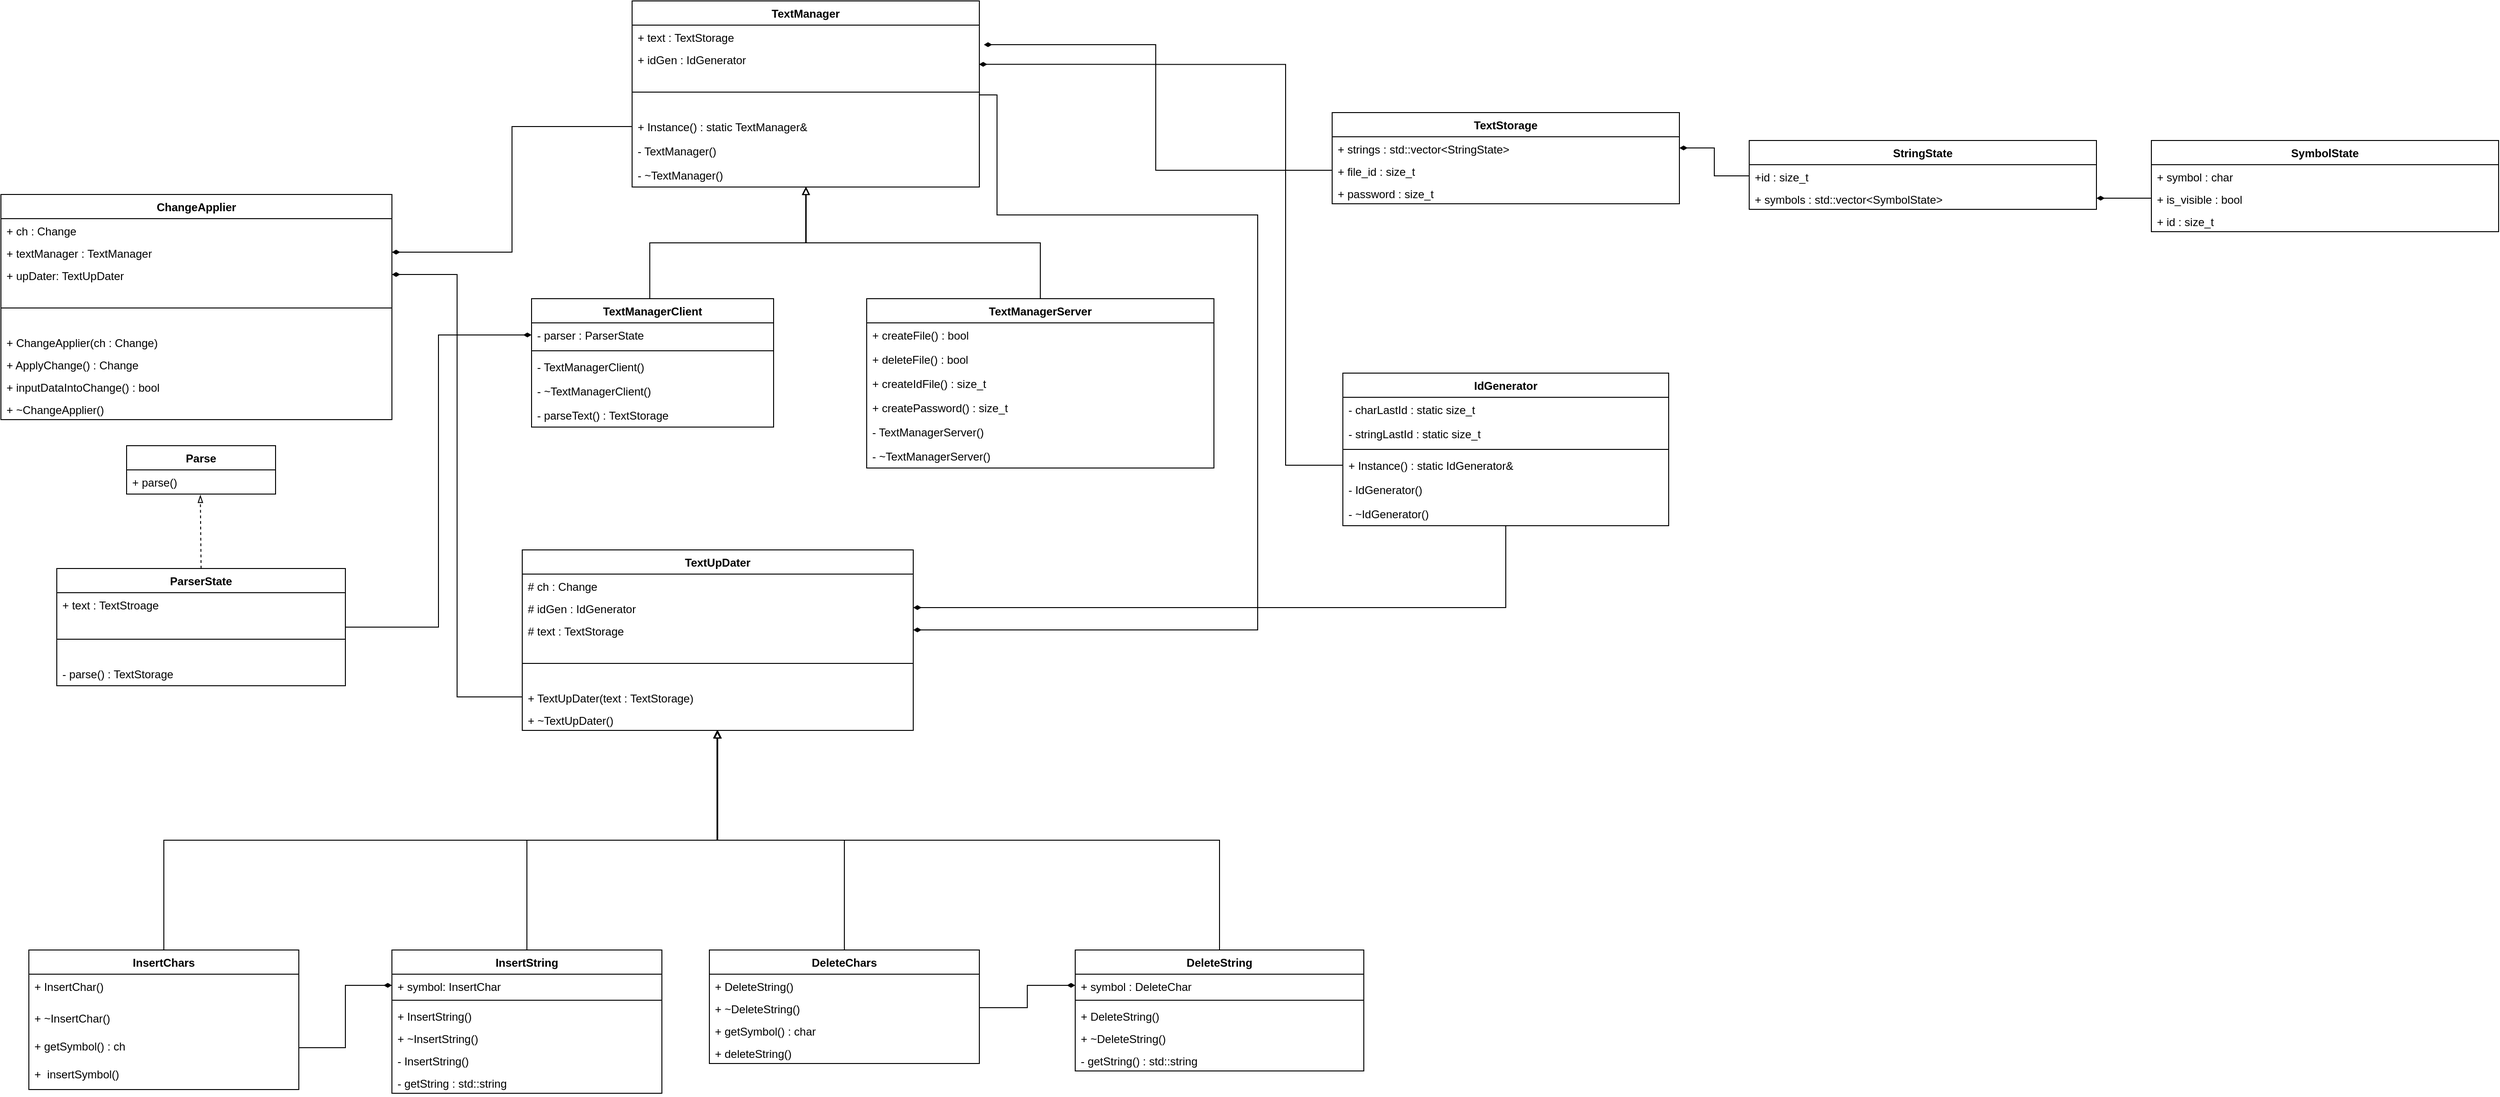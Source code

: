 <mxfile version="13.9.6" type="device"><diagram id="vmCEHerg2OdiCBsJZnKK" name="Page-1"><mxGraphModel dx="1673" dy="2061" grid="1" gridSize="10" guides="1" tooltips="1" connect="1" arrows="1" fold="1" page="1" pageScale="1" pageWidth="827" pageHeight="1169" math="0" shadow="0"><root><mxCell id="0"/><mxCell id="1" parent="0"/><mxCell id="Ll9zy0APedjJniKJPHKK-1" style="edgeStyle=orthogonalEdgeStyle;rounded=0;orthogonalLoop=1;jettySize=auto;html=1;exitX=0.5;exitY=0;exitDx=0;exitDy=0;endArrow=block;endFill=0;" edge="1" parent="1" source="Ll9zy0APedjJniKJPHKK-2" target="Ll9zy0APedjJniKJPHKK-30"><mxGeometry relative="1" as="geometry"/></mxCell><mxCell id="Ll9zy0APedjJniKJPHKK-2" value="InsertChars" style="swimlane;fontStyle=1;align=center;verticalAlign=top;childLayout=stackLayout;horizontal=1;startSize=26;horizontalStack=0;resizeParent=1;resizeParentMax=0;resizeLast=0;collapsible=1;marginBottom=0;" vertex="1" parent="1"><mxGeometry x="220" y="680" width="290" height="150" as="geometry"/></mxCell><mxCell id="Ll9zy0APedjJniKJPHKK-5" value="+ InsertChar()" style="text;strokeColor=none;fillColor=none;align=left;verticalAlign=top;spacingLeft=4;spacingRight=4;overflow=hidden;rotatable=0;points=[[0,0.5],[1,0.5]];portConstraint=eastwest;" vertex="1" parent="Ll9zy0APedjJniKJPHKK-2"><mxGeometry y="26" width="290" height="34" as="geometry"/></mxCell><mxCell id="Ll9zy0APedjJniKJPHKK-136" value="+ ~InsertChar()" style="text;strokeColor=none;fillColor=none;align=left;verticalAlign=top;spacingLeft=4;spacingRight=4;overflow=hidden;rotatable=0;points=[[0,0.5],[1,0.5]];portConstraint=eastwest;" vertex="1" parent="Ll9zy0APedjJniKJPHKK-2"><mxGeometry y="60" width="290" height="30" as="geometry"/></mxCell><mxCell id="Ll9zy0APedjJniKJPHKK-137" value="+ getSymbol() : ch" style="text;strokeColor=none;fillColor=none;align=left;verticalAlign=top;spacingLeft=4;spacingRight=4;overflow=hidden;rotatable=0;points=[[0,0.5],[1,0.5]];portConstraint=eastwest;" vertex="1" parent="Ll9zy0APedjJniKJPHKK-2"><mxGeometry y="90" width="290" height="30" as="geometry"/></mxCell><mxCell id="Ll9zy0APedjJniKJPHKK-138" value="+  insertSymbol()" style="text;strokeColor=none;fillColor=none;align=left;verticalAlign=top;spacingLeft=4;spacingRight=4;overflow=hidden;rotatable=0;points=[[0,0.5],[1,0.5]];portConstraint=eastwest;" vertex="1" parent="Ll9zy0APedjJniKJPHKK-2"><mxGeometry y="120" width="290" height="30" as="geometry"/></mxCell><mxCell id="Ll9zy0APedjJniKJPHKK-6" style="edgeStyle=orthogonalEdgeStyle;rounded=0;orthogonalLoop=1;jettySize=auto;html=1;exitX=0.5;exitY=0;exitDx=0;exitDy=0;endArrow=block;endFill=0;" edge="1" parent="1" source="Ll9zy0APedjJniKJPHKK-7" target="Ll9zy0APedjJniKJPHKK-30"><mxGeometry relative="1" as="geometry"><mxPoint x="940" y="490" as="targetPoint"/></mxGeometry></mxCell><mxCell id="Ll9zy0APedjJniKJPHKK-7" value="InsertString" style="swimlane;fontStyle=1;align=center;verticalAlign=top;childLayout=stackLayout;horizontal=1;startSize=26;horizontalStack=0;resizeParent=1;resizeParentMax=0;resizeLast=0;collapsible=1;marginBottom=0;" vertex="1" parent="1"><mxGeometry x="610" y="680" width="290" height="154" as="geometry"/></mxCell><mxCell id="Ll9zy0APedjJniKJPHKK-8" value="+ symbol: InsertChar" style="text;strokeColor=none;fillColor=none;align=left;verticalAlign=top;spacingLeft=4;spacingRight=4;overflow=hidden;rotatable=0;points=[[0,0.5],[1,0.5]];portConstraint=eastwest;" vertex="1" parent="Ll9zy0APedjJniKJPHKK-7"><mxGeometry y="26" width="290" height="24" as="geometry"/></mxCell><mxCell id="Ll9zy0APedjJniKJPHKK-9" value="" style="line;strokeWidth=1;fillColor=none;align=left;verticalAlign=middle;spacingTop=-1;spacingLeft=3;spacingRight=3;rotatable=0;labelPosition=right;points=[];portConstraint=eastwest;" vertex="1" parent="Ll9zy0APedjJniKJPHKK-7"><mxGeometry y="50" width="290" height="8" as="geometry"/></mxCell><mxCell id="Ll9zy0APedjJniKJPHKK-139" value="+ InsertString()" style="text;strokeColor=none;fillColor=none;align=left;verticalAlign=top;spacingLeft=4;spacingRight=4;overflow=hidden;rotatable=0;points=[[0,0.5],[1,0.5]];portConstraint=eastwest;" vertex="1" parent="Ll9zy0APedjJniKJPHKK-7"><mxGeometry y="58" width="290" height="24" as="geometry"/></mxCell><mxCell id="Ll9zy0APedjJniKJPHKK-140" value="+ ~InsertString()" style="text;strokeColor=none;fillColor=none;align=left;verticalAlign=top;spacingLeft=4;spacingRight=4;overflow=hidden;rotatable=0;points=[[0,0.5],[1,0.5]];portConstraint=eastwest;" vertex="1" parent="Ll9zy0APedjJniKJPHKK-7"><mxGeometry y="82" width="290" height="24" as="geometry"/></mxCell><mxCell id="Ll9zy0APedjJniKJPHKK-141" value="- InsertString()" style="text;strokeColor=none;fillColor=none;align=left;verticalAlign=top;spacingLeft=4;spacingRight=4;overflow=hidden;rotatable=0;points=[[0,0.5],[1,0.5]];portConstraint=eastwest;" vertex="1" parent="Ll9zy0APedjJniKJPHKK-7"><mxGeometry y="106" width="290" height="24" as="geometry"/></mxCell><mxCell id="Ll9zy0APedjJniKJPHKK-142" value="- getString : std::string" style="text;strokeColor=none;fillColor=none;align=left;verticalAlign=top;spacingLeft=4;spacingRight=4;overflow=hidden;rotatable=0;points=[[0,0.5],[1,0.5]];portConstraint=eastwest;" vertex="1" parent="Ll9zy0APedjJniKJPHKK-7"><mxGeometry y="130" width="290" height="24" as="geometry"/></mxCell><mxCell id="Ll9zy0APedjJniKJPHKK-120" style="edgeStyle=orthogonalEdgeStyle;rounded=0;orthogonalLoop=1;jettySize=auto;html=1;exitX=0.5;exitY=0;exitDx=0;exitDy=0;endArrow=block;endFill=0;" edge="1" parent="1" source="Ll9zy0APedjJniKJPHKK-12" target="Ll9zy0APedjJniKJPHKK-30"><mxGeometry relative="1" as="geometry"/></mxCell><mxCell id="Ll9zy0APedjJniKJPHKK-12" value="DeleteChars" style="swimlane;fontStyle=1;align=center;verticalAlign=top;childLayout=stackLayout;horizontal=1;startSize=26;horizontalStack=0;resizeParent=1;resizeParentMax=0;resizeLast=0;collapsible=1;marginBottom=0;" vertex="1" parent="1"><mxGeometry x="951" y="680" width="290" height="122" as="geometry"/></mxCell><mxCell id="Ll9zy0APedjJniKJPHKK-143" value="+ DeleteString()" style="text;strokeColor=none;fillColor=none;align=left;verticalAlign=top;spacingLeft=4;spacingRight=4;overflow=hidden;rotatable=0;points=[[0,0.5],[1,0.5]];portConstraint=eastwest;" vertex="1" parent="Ll9zy0APedjJniKJPHKK-12"><mxGeometry y="26" width="290" height="24" as="geometry"/></mxCell><mxCell id="Ll9zy0APedjJniKJPHKK-146" value="+ ~DeleteString()" style="text;strokeColor=none;fillColor=none;align=left;verticalAlign=top;spacingLeft=4;spacingRight=4;overflow=hidden;rotatable=0;points=[[0,0.5],[1,0.5]];portConstraint=eastwest;" vertex="1" parent="Ll9zy0APedjJniKJPHKK-12"><mxGeometry y="50" width="290" height="24" as="geometry"/></mxCell><mxCell id="Ll9zy0APedjJniKJPHKK-147" value="+ getSymbol() : char" style="text;strokeColor=none;fillColor=none;align=left;verticalAlign=top;spacingLeft=4;spacingRight=4;overflow=hidden;rotatable=0;points=[[0,0.5],[1,0.5]];portConstraint=eastwest;" vertex="1" parent="Ll9zy0APedjJniKJPHKK-12"><mxGeometry y="74" width="290" height="24" as="geometry"/></mxCell><mxCell id="Ll9zy0APedjJniKJPHKK-148" value="+ deleteString() " style="text;strokeColor=none;fillColor=none;align=left;verticalAlign=top;spacingLeft=4;spacingRight=4;overflow=hidden;rotatable=0;points=[[0,0.5],[1,0.5]];portConstraint=eastwest;" vertex="1" parent="Ll9zy0APedjJniKJPHKK-12"><mxGeometry y="98" width="290" height="24" as="geometry"/></mxCell><mxCell id="Ll9zy0APedjJniKJPHKK-169" style="edgeStyle=orthogonalEdgeStyle;rounded=0;orthogonalLoop=1;jettySize=auto;html=1;exitX=0.5;exitY=0;exitDx=0;exitDy=0;entryX=0.498;entryY=1;entryDx=0;entryDy=0;entryPerimeter=0;endArrow=block;endFill=0;" edge="1" parent="1" source="Ll9zy0APedjJniKJPHKK-17" target="Ll9zy0APedjJniKJPHKK-117"><mxGeometry relative="1" as="geometry"/></mxCell><mxCell id="Ll9zy0APedjJniKJPHKK-17" value="DeleteString" style="swimlane;fontStyle=1;align=center;verticalAlign=top;childLayout=stackLayout;horizontal=1;startSize=26;horizontalStack=0;resizeParent=1;resizeParentMax=0;resizeLast=0;collapsible=1;marginBottom=0;" vertex="1" parent="1"><mxGeometry x="1344" y="680" width="310" height="130" as="geometry"/></mxCell><mxCell id="Ll9zy0APedjJniKJPHKK-18" value="+ symbol : DeleteChar" style="text;strokeColor=none;fillColor=none;align=left;verticalAlign=top;spacingLeft=4;spacingRight=4;overflow=hidden;rotatable=0;points=[[0,0.5],[1,0.5]];portConstraint=eastwest;" vertex="1" parent="Ll9zy0APedjJniKJPHKK-17"><mxGeometry y="26" width="310" height="24" as="geometry"/></mxCell><mxCell id="Ll9zy0APedjJniKJPHKK-19" value="" style="line;strokeWidth=1;fillColor=none;align=left;verticalAlign=middle;spacingTop=-1;spacingLeft=3;spacingRight=3;rotatable=0;labelPosition=right;points=[];portConstraint=eastwest;" vertex="1" parent="Ll9zy0APedjJniKJPHKK-17"><mxGeometry y="50" width="310" height="8" as="geometry"/></mxCell><mxCell id="Ll9zy0APedjJniKJPHKK-149" value="+ DeleteString()" style="text;strokeColor=none;fillColor=none;align=left;verticalAlign=top;spacingLeft=4;spacingRight=4;overflow=hidden;rotatable=0;points=[[0,0.5],[1,0.5]];portConstraint=eastwest;" vertex="1" parent="Ll9zy0APedjJniKJPHKK-17"><mxGeometry y="58" width="310" height="24" as="geometry"/></mxCell><mxCell id="Ll9zy0APedjJniKJPHKK-150" value="+ ~DeleteString()" style="text;strokeColor=none;fillColor=none;align=left;verticalAlign=top;spacingLeft=4;spacingRight=4;overflow=hidden;rotatable=0;points=[[0,0.5],[1,0.5]];portConstraint=eastwest;" vertex="1" parent="Ll9zy0APedjJniKJPHKK-17"><mxGeometry y="82" width="310" height="24" as="geometry"/></mxCell><mxCell id="Ll9zy0APedjJniKJPHKK-151" value="- getString() : std::string" style="text;strokeColor=none;fillColor=none;align=left;verticalAlign=top;spacingLeft=4;spacingRight=4;overflow=hidden;rotatable=0;points=[[0,0.5],[1,0.5]];portConstraint=eastwest;" vertex="1" parent="Ll9zy0APedjJniKJPHKK-17"><mxGeometry y="106" width="310" height="24" as="geometry"/></mxCell><mxCell id="Ll9zy0APedjJniKJPHKK-30" value="TextUpDater" style="swimlane;fontStyle=1;align=center;verticalAlign=top;childLayout=stackLayout;horizontal=1;startSize=26;horizontalStack=0;resizeParent=1;resizeParentMax=0;resizeLast=0;collapsible=1;marginBottom=0;" vertex="1" parent="1"><mxGeometry x="750" y="250" width="420" height="194" as="geometry"/></mxCell><mxCell id="Ll9zy0APedjJniKJPHKK-118" value="# ch : Change" style="text;strokeColor=none;fillColor=none;align=left;verticalAlign=top;spacingLeft=4;spacingRight=4;overflow=hidden;rotatable=0;points=[[0,0.5],[1,0.5]];portConstraint=eastwest;" vertex="1" parent="Ll9zy0APedjJniKJPHKK-30"><mxGeometry y="26" width="420" height="24" as="geometry"/></mxCell><mxCell id="Ll9zy0APedjJniKJPHKK-133" value="# idGen : IdGenerator" style="text;strokeColor=none;fillColor=none;align=left;verticalAlign=top;spacingLeft=4;spacingRight=4;overflow=hidden;rotatable=0;points=[[0,0.5],[1,0.5]];portConstraint=eastwest;" vertex="1" parent="Ll9zy0APedjJniKJPHKK-30"><mxGeometry y="50" width="420" height="24" as="geometry"/></mxCell><mxCell id="Ll9zy0APedjJniKJPHKK-235" value="# text : TextStorage" style="text;strokeColor=none;fillColor=none;align=left;verticalAlign=top;spacingLeft=4;spacingRight=4;overflow=hidden;rotatable=0;points=[[0,0.5],[1,0.5]];portConstraint=eastwest;" vertex="1" parent="Ll9zy0APedjJniKJPHKK-30"><mxGeometry y="74" width="420" height="24" as="geometry"/></mxCell><mxCell id="Ll9zy0APedjJniKJPHKK-33" value="" style="line;strokeWidth=1;fillColor=none;align=left;verticalAlign=middle;spacingTop=-1;spacingLeft=3;spacingRight=3;rotatable=0;labelPosition=right;points=[];portConstraint=eastwest;" vertex="1" parent="Ll9zy0APedjJniKJPHKK-30"><mxGeometry y="98" width="420" height="48" as="geometry"/></mxCell><mxCell id="Ll9zy0APedjJniKJPHKK-116" value="+ TextUpDater(text : TextStorage)" style="text;strokeColor=none;fillColor=none;align=left;verticalAlign=top;spacingLeft=4;spacingRight=4;overflow=hidden;rotatable=0;points=[[0,0.5],[1,0.5]];portConstraint=eastwest;" vertex="1" parent="Ll9zy0APedjJniKJPHKK-30"><mxGeometry y="146" width="420" height="24" as="geometry"/></mxCell><mxCell id="Ll9zy0APedjJniKJPHKK-117" value="+ ~TextUpDater()" style="text;strokeColor=none;fillColor=none;align=left;verticalAlign=top;spacingLeft=4;spacingRight=4;overflow=hidden;rotatable=0;points=[[0,0.5],[1,0.5]];portConstraint=eastwest;" vertex="1" parent="Ll9zy0APedjJniKJPHKK-30"><mxGeometry y="170" width="420" height="24" as="geometry"/></mxCell><mxCell id="Ll9zy0APedjJniKJPHKK-158" style="edgeStyle=orthogonalEdgeStyle;rounded=0;orthogonalLoop=1;jettySize=auto;html=1;endArrow=diamondThin;endFill=1;" edge="1" parent="1" source="Ll9zy0APedjJniKJPHKK-35" target="Ll9zy0APedjJniKJPHKK-133"><mxGeometry relative="1" as="geometry"/></mxCell><mxCell id="Ll9zy0APedjJniKJPHKK-35" value="IdGenerator" style="swimlane;fontStyle=1;align=center;verticalAlign=top;childLayout=stackLayout;horizontal=1;startSize=26;horizontalStack=0;resizeParent=1;resizeParentMax=0;resizeLast=0;collapsible=1;marginBottom=0;" vertex="1" parent="1"><mxGeometry x="1631.5" y="60" width="350" height="164" as="geometry"/></mxCell><mxCell id="Ll9zy0APedjJniKJPHKK-36" value="- charLastId : static size_t" style="text;strokeColor=none;fillColor=none;align=left;verticalAlign=top;spacingLeft=4;spacingRight=4;overflow=hidden;rotatable=0;points=[[0,0.5],[1,0.5]];portConstraint=eastwest;" vertex="1" parent="Ll9zy0APedjJniKJPHKK-35"><mxGeometry y="26" width="350" height="26" as="geometry"/></mxCell><mxCell id="Ll9zy0APedjJniKJPHKK-125" value="- stringLastId : static size_t" style="text;strokeColor=none;fillColor=none;align=left;verticalAlign=top;spacingLeft=4;spacingRight=4;overflow=hidden;rotatable=0;points=[[0,0.5],[1,0.5]];portConstraint=eastwest;" vertex="1" parent="Ll9zy0APedjJniKJPHKK-35"><mxGeometry y="52" width="350" height="26" as="geometry"/></mxCell><mxCell id="Ll9zy0APedjJniKJPHKK-37" value="" style="line;strokeWidth=1;fillColor=none;align=left;verticalAlign=middle;spacingTop=-1;spacingLeft=3;spacingRight=3;rotatable=0;labelPosition=right;points=[];portConstraint=eastwest;" vertex="1" parent="Ll9zy0APedjJniKJPHKK-35"><mxGeometry y="78" width="350" height="8" as="geometry"/></mxCell><mxCell id="Ll9zy0APedjJniKJPHKK-123" value="+ Instance() : static IdGenerator&amp;" style="text;strokeColor=none;fillColor=none;align=left;verticalAlign=top;spacingLeft=4;spacingRight=4;overflow=hidden;rotatable=0;points=[[0,0.5],[1,0.5]];portConstraint=eastwest;" vertex="1" parent="Ll9zy0APedjJniKJPHKK-35"><mxGeometry y="86" width="350" height="26" as="geometry"/></mxCell><mxCell id="Ll9zy0APedjJniKJPHKK-124" value="- IdGenerator()" style="text;strokeColor=none;fillColor=none;align=left;verticalAlign=top;spacingLeft=4;spacingRight=4;overflow=hidden;rotatable=0;points=[[0,0.5],[1,0.5]];portConstraint=eastwest;" vertex="1" parent="Ll9zy0APedjJniKJPHKK-35"><mxGeometry y="112" width="350" height="26" as="geometry"/></mxCell><mxCell id="Ll9zy0APedjJniKJPHKK-155" value="- ~IdGenerator()" style="text;strokeColor=none;fillColor=none;align=left;verticalAlign=top;spacingLeft=4;spacingRight=4;overflow=hidden;rotatable=0;points=[[0,0.5],[1,0.5]];portConstraint=eastwest;" vertex="1" parent="Ll9zy0APedjJniKJPHKK-35"><mxGeometry y="138" width="350" height="26" as="geometry"/></mxCell><mxCell id="Ll9zy0APedjJniKJPHKK-39" style="edgeStyle=orthogonalEdgeStyle;rounded=0;orthogonalLoop=1;jettySize=auto;html=1;exitX=0.5;exitY=0;exitDx=0;exitDy=0;entryX=0.495;entryY=1.038;entryDx=0;entryDy=0;endArrow=blockThin;endFill=0;entryPerimeter=0;dashed=1;" edge="1" parent="1" source="Ll9zy0APedjJniKJPHKK-40" target="Ll9zy0APedjJniKJPHKK-222"><mxGeometry relative="1" as="geometry"><mxPoint x="405" y="254" as="targetPoint"/><Array as="points"><mxPoint x="404" y="270"/></Array></mxGeometry></mxCell><mxCell id="Ll9zy0APedjJniKJPHKK-234" style="edgeStyle=orthogonalEdgeStyle;rounded=0;orthogonalLoop=1;jettySize=auto;html=1;exitX=1;exitY=0.5;exitDx=0;exitDy=0;entryX=0;entryY=0.5;entryDx=0;entryDy=0;endArrow=diamondThin;endFill=1;" edge="1" parent="1" source="Ll9zy0APedjJniKJPHKK-40" target="Ll9zy0APedjJniKJPHKK-227"><mxGeometry relative="1" as="geometry"/></mxCell><mxCell id="Ll9zy0APedjJniKJPHKK-40" value="ParserState" style="swimlane;fontStyle=1;align=center;verticalAlign=top;childLayout=stackLayout;horizontal=1;startSize=26;horizontalStack=0;resizeParent=1;resizeParentMax=0;resizeLast=0;collapsible=1;marginBottom=0;" vertex="1" parent="1"><mxGeometry x="250" y="270" width="310" height="126" as="geometry"/></mxCell><mxCell id="Ll9zy0APedjJniKJPHKK-224" value="+ text : TextStroage" style="text;strokeColor=none;fillColor=none;align=left;verticalAlign=top;spacingLeft=4;spacingRight=4;overflow=hidden;rotatable=0;points=[[0,0.5],[1,0.5]];portConstraint=eastwest;" vertex="1" parent="Ll9zy0APedjJniKJPHKK-40"><mxGeometry y="26" width="310" height="26" as="geometry"/></mxCell><mxCell id="Ll9zy0APedjJniKJPHKK-41" value="" style="line;strokeWidth=1;fillColor=none;align=left;verticalAlign=middle;spacingTop=-1;spacingLeft=3;spacingRight=3;rotatable=0;labelPosition=right;points=[];portConstraint=eastwest;" vertex="1" parent="Ll9zy0APedjJniKJPHKK-40"><mxGeometry y="52" width="310" height="48" as="geometry"/></mxCell><mxCell id="Ll9zy0APedjJniKJPHKK-215" value="- parse() : TextStorage" style="text;strokeColor=none;fillColor=none;align=left;verticalAlign=top;spacingLeft=4;spacingRight=4;overflow=hidden;rotatable=0;points=[[0,0.5],[1,0.5]];portConstraint=eastwest;" vertex="1" parent="Ll9zy0APedjJniKJPHKK-40"><mxGeometry y="100" width="310" height="26" as="geometry"/></mxCell><mxCell id="Ll9zy0APedjJniKJPHKK-86" value="TextStorage" style="swimlane;fontStyle=1;align=center;verticalAlign=top;childLayout=stackLayout;horizontal=1;startSize=26;horizontalStack=0;resizeParent=1;resizeParentMax=0;resizeLast=0;collapsible=1;marginBottom=0;" vertex="1" parent="1"><mxGeometry x="1620" y="-220" width="373" height="98" as="geometry"/></mxCell><mxCell id="Ll9zy0APedjJniKJPHKK-87" value="+ strings : std::vector&lt;StringState&gt;" style="text;strokeColor=none;fillColor=none;align=left;verticalAlign=top;spacingLeft=4;spacingRight=4;overflow=hidden;rotatable=0;points=[[0,0.5],[1,0.5]];portConstraint=eastwest;" vertex="1" parent="Ll9zy0APedjJniKJPHKK-86"><mxGeometry y="26" width="373" height="24" as="geometry"/></mxCell><mxCell id="Ll9zy0APedjJniKJPHKK-88" value="+ file_id : size_t" style="text;strokeColor=none;fillColor=none;align=left;verticalAlign=top;spacingLeft=4;spacingRight=4;overflow=hidden;rotatable=0;points=[[0,0.5],[1,0.5]];portConstraint=eastwest;" vertex="1" parent="Ll9zy0APedjJniKJPHKK-86"><mxGeometry y="50" width="373" height="24" as="geometry"/></mxCell><mxCell id="Ll9zy0APedjJniKJPHKK-89" value="+ password : size_t" style="text;strokeColor=none;fillColor=none;align=left;verticalAlign=top;spacingLeft=4;spacingRight=4;overflow=hidden;rotatable=0;points=[[0,0.5],[1,0.5]];portConstraint=eastwest;" vertex="1" parent="Ll9zy0APedjJniKJPHKK-86"><mxGeometry y="74" width="373" height="24" as="geometry"/></mxCell><mxCell id="Ll9zy0APedjJniKJPHKK-92" value="SymbolState" style="swimlane;fontStyle=1;align=center;verticalAlign=top;childLayout=stackLayout;horizontal=1;startSize=26;horizontalStack=0;resizeParent=1;resizeParentMax=0;resizeLast=0;collapsible=1;marginBottom=0;" vertex="1" parent="1"><mxGeometry x="2500" y="-190" width="373" height="98" as="geometry"/></mxCell><mxCell id="Ll9zy0APedjJniKJPHKK-93" value="+ symbol : char" style="text;strokeColor=none;fillColor=none;align=left;verticalAlign=top;spacingLeft=4;spacingRight=4;overflow=hidden;rotatable=0;points=[[0,0.5],[1,0.5]];portConstraint=eastwest;" vertex="1" parent="Ll9zy0APedjJniKJPHKK-92"><mxGeometry y="26" width="373" height="24" as="geometry"/></mxCell><mxCell id="Ll9zy0APedjJniKJPHKK-94" value="+ is_visible : bool" style="text;strokeColor=none;fillColor=none;align=left;verticalAlign=top;spacingLeft=4;spacingRight=4;overflow=hidden;rotatable=0;points=[[0,0.5],[1,0.5]];portConstraint=eastwest;" vertex="1" parent="Ll9zy0APedjJniKJPHKK-92"><mxGeometry y="50" width="373" height="24" as="geometry"/></mxCell><mxCell id="Ll9zy0APedjJniKJPHKK-95" value="+ id : size_t" style="text;strokeColor=none;fillColor=none;align=left;verticalAlign=top;spacingLeft=4;spacingRight=4;overflow=hidden;rotatable=0;points=[[0,0.5],[1,0.5]];portConstraint=eastwest;" vertex="1" parent="Ll9zy0APedjJniKJPHKK-92"><mxGeometry y="74" width="373" height="24" as="geometry"/></mxCell><mxCell id="Ll9zy0APedjJniKJPHKK-96" value="StringState" style="swimlane;fontStyle=1;align=center;verticalAlign=top;childLayout=stackLayout;horizontal=1;startSize=26;horizontalStack=0;resizeParent=1;resizeParentMax=0;resizeLast=0;collapsible=1;marginBottom=0;" vertex="1" parent="1"><mxGeometry x="2068" y="-190" width="373" height="74" as="geometry"/></mxCell><mxCell id="Ll9zy0APedjJniKJPHKK-97" value="+id : size_t" style="text;strokeColor=none;fillColor=none;align=left;verticalAlign=top;spacingLeft=4;spacingRight=4;overflow=hidden;rotatable=0;points=[[0,0.5],[1,0.5]];portConstraint=eastwest;" vertex="1" parent="Ll9zy0APedjJniKJPHKK-96"><mxGeometry y="26" width="373" height="24" as="geometry"/></mxCell><mxCell id="Ll9zy0APedjJniKJPHKK-98" value="+ symbols : std::vector&lt;SymbolState&gt;" style="text;strokeColor=none;fillColor=none;align=left;verticalAlign=top;spacingLeft=4;spacingRight=4;overflow=hidden;rotatable=0;points=[[0,0.5],[1,0.5]];portConstraint=eastwest;" vertex="1" parent="Ll9zy0APedjJniKJPHKK-96"><mxGeometry y="50" width="373" height="24" as="geometry"/></mxCell><mxCell id="Ll9zy0APedjJniKJPHKK-190" style="edgeStyle=orthogonalEdgeStyle;rounded=0;orthogonalLoop=1;jettySize=auto;html=1;endArrow=block;endFill=0;" edge="1" parent="1" source="Ll9zy0APedjJniKJPHKK-126" target="Ll9zy0APedjJniKJPHKK-170"><mxGeometry relative="1" as="geometry"/></mxCell><mxCell id="Ll9zy0APedjJniKJPHKK-126" value="TextManagerServer" style="swimlane;fontStyle=1;align=center;verticalAlign=top;childLayout=stackLayout;horizontal=1;startSize=26;horizontalStack=0;resizeParent=1;resizeParentMax=0;resizeLast=0;collapsible=1;marginBottom=0;" vertex="1" parent="1"><mxGeometry x="1120" y="-20" width="373" height="182" as="geometry"/></mxCell><mxCell id="Ll9zy0APedjJniKJPHKK-161" value="+ createFile() : bool" style="text;strokeColor=none;fillColor=none;align=left;verticalAlign=top;spacingLeft=4;spacingRight=4;overflow=hidden;rotatable=0;points=[[0,0.5],[1,0.5]];portConstraint=eastwest;" vertex="1" parent="Ll9zy0APedjJniKJPHKK-126"><mxGeometry y="26" width="373" height="26" as="geometry"/></mxCell><mxCell id="Ll9zy0APedjJniKJPHKK-162" value="+ deleteFile() : bool" style="text;strokeColor=none;fillColor=none;align=left;verticalAlign=top;spacingLeft=4;spacingRight=4;overflow=hidden;rotatable=0;points=[[0,0.5],[1,0.5]];portConstraint=eastwest;" vertex="1" parent="Ll9zy0APedjJniKJPHKK-126"><mxGeometry y="52" width="373" height="26" as="geometry"/></mxCell><mxCell id="Ll9zy0APedjJniKJPHKK-210" value="+ createIdFile() : size_t " style="text;strokeColor=none;fillColor=none;align=left;verticalAlign=top;spacingLeft=4;spacingRight=4;overflow=hidden;rotatable=0;points=[[0,0.5],[1,0.5]];portConstraint=eastwest;" vertex="1" parent="Ll9zy0APedjJniKJPHKK-126"><mxGeometry y="78" width="373" height="26" as="geometry"/></mxCell><mxCell id="Ll9zy0APedjJniKJPHKK-211" value="+ createPassword() : size_t " style="text;strokeColor=none;fillColor=none;align=left;verticalAlign=top;spacingLeft=4;spacingRight=4;overflow=hidden;rotatable=0;points=[[0,0.5],[1,0.5]];portConstraint=eastwest;" vertex="1" parent="Ll9zy0APedjJniKJPHKK-126"><mxGeometry y="104" width="373" height="26" as="geometry"/></mxCell><mxCell id="Ll9zy0APedjJniKJPHKK-131" value="- TextManagerServer()" style="text;strokeColor=none;fillColor=none;align=left;verticalAlign=top;spacingLeft=4;spacingRight=4;overflow=hidden;rotatable=0;points=[[0,0.5],[1,0.5]];portConstraint=eastwest;" vertex="1" parent="Ll9zy0APedjJniKJPHKK-126"><mxGeometry y="130" width="373" height="26" as="geometry"/></mxCell><mxCell id="Ll9zy0APedjJniKJPHKK-160" value="- ~TextManagerServer()" style="text;strokeColor=none;fillColor=none;align=left;verticalAlign=top;spacingLeft=4;spacingRight=4;overflow=hidden;rotatable=0;points=[[0,0.5],[1,0.5]];portConstraint=eastwest;" vertex="1" parent="Ll9zy0APedjJniKJPHKK-126"><mxGeometry y="156" width="373" height="26" as="geometry"/></mxCell><mxCell id="Ll9zy0APedjJniKJPHKK-153" style="edgeStyle=orthogonalEdgeStyle;rounded=0;orthogonalLoop=1;jettySize=auto;html=1;exitX=1;exitY=0.5;exitDx=0;exitDy=0;entryX=0;entryY=0.5;entryDx=0;entryDy=0;endArrow=diamondThin;endFill=1;" edge="1" parent="1" source="Ll9zy0APedjJniKJPHKK-146" target="Ll9zy0APedjJniKJPHKK-18"><mxGeometry relative="1" as="geometry"/></mxCell><mxCell id="Ll9zy0APedjJniKJPHKK-154" style="edgeStyle=orthogonalEdgeStyle;rounded=0;orthogonalLoop=1;jettySize=auto;html=1;exitX=1;exitY=0.5;exitDx=0;exitDy=0;entryX=0;entryY=0.5;entryDx=0;entryDy=0;endArrow=diamondThin;endFill=1;" edge="1" parent="1" source="Ll9zy0APedjJniKJPHKK-137" target="Ll9zy0APedjJniKJPHKK-8"><mxGeometry relative="1" as="geometry"/></mxCell><mxCell id="Ll9zy0APedjJniKJPHKK-165" style="edgeStyle=orthogonalEdgeStyle;rounded=0;orthogonalLoop=1;jettySize=auto;html=1;exitX=0;exitY=0.5;exitDx=0;exitDy=0;entryX=1;entryY=0.5;entryDx=0;entryDy=0;endArrow=diamondThin;endFill=1;" edge="1" parent="1" source="Ll9zy0APedjJniKJPHKK-97" target="Ll9zy0APedjJniKJPHKK-87"><mxGeometry relative="1" as="geometry"/></mxCell><mxCell id="Ll9zy0APedjJniKJPHKK-166" style="edgeStyle=orthogonalEdgeStyle;rounded=0;orthogonalLoop=1;jettySize=auto;html=1;exitX=0;exitY=0.5;exitDx=0;exitDy=0;entryX=1;entryY=0.5;entryDx=0;entryDy=0;endArrow=diamondThin;endFill=1;" edge="1" parent="1" source="Ll9zy0APedjJniKJPHKK-94" target="Ll9zy0APedjJniKJPHKK-98"><mxGeometry relative="1" as="geometry"/></mxCell><mxCell id="Ll9zy0APedjJniKJPHKK-193" style="edgeStyle=orthogonalEdgeStyle;rounded=0;orthogonalLoop=1;jettySize=auto;html=1;endArrow=diamondThin;endFill=1;entryX=1;entryY=0.5;entryDx=0;entryDy=0;" edge="1" parent="1" source="Ll9zy0APedjJniKJPHKK-170"><mxGeometry relative="1" as="geometry"><mxPoint x="1170" y="336" as="targetPoint"/><Array as="points"><mxPoint x="1260" y="-239"/><mxPoint x="1260" y="-110"/><mxPoint x="1540" y="-110"/><mxPoint x="1540" y="336"/></Array></mxGeometry></mxCell><mxCell id="Ll9zy0APedjJniKJPHKK-170" value="TextManager" style="swimlane;fontStyle=1;align=center;verticalAlign=top;childLayout=stackLayout;horizontal=1;startSize=26;horizontalStack=0;resizeParent=1;resizeParentMax=0;resizeLast=0;collapsible=1;marginBottom=0;" vertex="1" parent="1"><mxGeometry x="868" y="-340" width="373" height="200" as="geometry"/></mxCell><mxCell id="Ll9zy0APedjJniKJPHKK-171" value="+ text : TextStorage" style="text;strokeColor=none;fillColor=none;align=left;verticalAlign=top;spacingLeft=4;spacingRight=4;overflow=hidden;rotatable=0;points=[[0,0.5],[1,0.5]];portConstraint=eastwest;" vertex="1" parent="Ll9zy0APedjJniKJPHKK-170"><mxGeometry y="26" width="373" height="24" as="geometry"/></mxCell><mxCell id="Ll9zy0APedjJniKJPHKK-212" value="+ idGen : IdGenerator" style="text;strokeColor=none;fillColor=none;align=left;verticalAlign=top;spacingLeft=4;spacingRight=4;overflow=hidden;rotatable=0;points=[[0,0.5],[1,0.5]];portConstraint=eastwest;" vertex="1" parent="Ll9zy0APedjJniKJPHKK-170"><mxGeometry y="50" width="373" height="24" as="geometry"/></mxCell><mxCell id="Ll9zy0APedjJniKJPHKK-172" value="" style="line;strokeWidth=1;fillColor=none;align=left;verticalAlign=middle;spacingTop=-1;spacingLeft=3;spacingRight=3;rotatable=0;labelPosition=right;points=[];portConstraint=eastwest;" vertex="1" parent="Ll9zy0APedjJniKJPHKK-170"><mxGeometry y="74" width="373" height="48" as="geometry"/></mxCell><mxCell id="Ll9zy0APedjJniKJPHKK-173" value="+ Instance() : static TextManager&amp;" style="text;strokeColor=none;fillColor=none;align=left;verticalAlign=top;spacingLeft=4;spacingRight=4;overflow=hidden;rotatable=0;points=[[0,0.5],[1,0.5]];portConstraint=eastwest;" vertex="1" parent="Ll9zy0APedjJniKJPHKK-170"><mxGeometry y="122" width="373" height="26" as="geometry"/></mxCell><mxCell id="Ll9zy0APedjJniKJPHKK-177" value="- TextManager()" style="text;strokeColor=none;fillColor=none;align=left;verticalAlign=top;spacingLeft=4;spacingRight=4;overflow=hidden;rotatable=0;points=[[0,0.5],[1,0.5]];portConstraint=eastwest;" vertex="1" parent="Ll9zy0APedjJniKJPHKK-170"><mxGeometry y="148" width="373" height="26" as="geometry"/></mxCell><mxCell id="Ll9zy0APedjJniKJPHKK-178" value="- ~TextManager()" style="text;strokeColor=none;fillColor=none;align=left;verticalAlign=top;spacingLeft=4;spacingRight=4;overflow=hidden;rotatable=0;points=[[0,0.5],[1,0.5]];portConstraint=eastwest;" vertex="1" parent="Ll9zy0APedjJniKJPHKK-170"><mxGeometry y="174" width="373" height="26" as="geometry"/></mxCell><mxCell id="Ll9zy0APedjJniKJPHKK-191" style="edgeStyle=orthogonalEdgeStyle;rounded=0;orthogonalLoop=1;jettySize=auto;html=1;endArrow=block;endFill=0;exitX=0.5;exitY=0;exitDx=0;exitDy=0;" edge="1" parent="1" source="Ll9zy0APedjJniKJPHKK-226" target="Ll9zy0APedjJniKJPHKK-170"><mxGeometry relative="1" as="geometry"><mxPoint x="886.5" y="-30" as="sourcePoint"/><Array as="points"><mxPoint x="887" y="-20"/><mxPoint x="887" y="-80"/><mxPoint x="1055" y="-80"/></Array></mxGeometry></mxCell><mxCell id="Ll9zy0APedjJniKJPHKK-192" style="edgeStyle=orthogonalEdgeStyle;rounded=0;orthogonalLoop=1;jettySize=auto;html=1;exitX=0;exitY=0.5;exitDx=0;exitDy=0;entryX=1.013;entryY=0.875;entryDx=0;entryDy=0;entryPerimeter=0;endArrow=diamondThin;endFill=1;" edge="1" parent="1" source="Ll9zy0APedjJniKJPHKK-88" target="Ll9zy0APedjJniKJPHKK-171"><mxGeometry relative="1" as="geometry"/></mxCell><mxCell id="Ll9zy0APedjJniKJPHKK-196" value="ChangeApplier" style="swimlane;fontStyle=1;align=center;verticalAlign=top;childLayout=stackLayout;horizontal=1;startSize=26;horizontalStack=0;resizeParent=1;resizeParentMax=0;resizeLast=0;collapsible=1;marginBottom=0;" vertex="1" parent="1"><mxGeometry x="190" y="-132" width="420" height="242" as="geometry"/></mxCell><mxCell id="Ll9zy0APedjJniKJPHKK-197" value="+ ch : Change" style="text;strokeColor=none;fillColor=none;align=left;verticalAlign=top;spacingLeft=4;spacingRight=4;overflow=hidden;rotatable=0;points=[[0,0.5],[1,0.5]];portConstraint=eastwest;" vertex="1" parent="Ll9zy0APedjJniKJPHKK-196"><mxGeometry y="26" width="420" height="24" as="geometry"/></mxCell><mxCell id="Ll9zy0APedjJniKJPHKK-206" value="+ textManager : TextManager" style="text;strokeColor=none;fillColor=none;align=left;verticalAlign=top;spacingLeft=4;spacingRight=4;overflow=hidden;rotatable=0;points=[[0,0.5],[1,0.5]];portConstraint=eastwest;" vertex="1" parent="Ll9zy0APedjJniKJPHKK-196"><mxGeometry y="50" width="420" height="24" as="geometry"/></mxCell><mxCell id="Ll9zy0APedjJniKJPHKK-208" value="+ upDater: TextUpDater" style="text;strokeColor=none;fillColor=none;align=left;verticalAlign=top;spacingLeft=4;spacingRight=4;overflow=hidden;rotatable=0;points=[[0,0.5],[1,0.5]];portConstraint=eastwest;" vertex="1" parent="Ll9zy0APedjJniKJPHKK-196"><mxGeometry y="74" width="420" height="24" as="geometry"/></mxCell><mxCell id="Ll9zy0APedjJniKJPHKK-199" value="" style="line;strokeWidth=1;fillColor=none;align=left;verticalAlign=middle;spacingTop=-1;spacingLeft=3;spacingRight=3;rotatable=0;labelPosition=right;points=[];portConstraint=eastwest;" vertex="1" parent="Ll9zy0APedjJniKJPHKK-196"><mxGeometry y="98" width="420" height="48" as="geometry"/></mxCell><mxCell id="Ll9zy0APedjJniKJPHKK-200" value="+ ChangeApplier(ch : Change)" style="text;strokeColor=none;fillColor=none;align=left;verticalAlign=top;spacingLeft=4;spacingRight=4;overflow=hidden;rotatable=0;points=[[0,0.5],[1,0.5]];portConstraint=eastwest;" vertex="1" parent="Ll9zy0APedjJniKJPHKK-196"><mxGeometry y="146" width="420" height="24" as="geometry"/></mxCell><mxCell id="Ll9zy0APedjJniKJPHKK-202" value="+ ApplyChange() : Change" style="text;strokeColor=none;fillColor=none;align=left;verticalAlign=top;spacingLeft=4;spacingRight=4;overflow=hidden;rotatable=0;points=[[0,0.5],[1,0.5]];portConstraint=eastwest;" vertex="1" parent="Ll9zy0APedjJniKJPHKK-196"><mxGeometry y="170" width="420" height="24" as="geometry"/></mxCell><mxCell id="Ll9zy0APedjJniKJPHKK-204" value="+ inputDataIntoChange() : bool" style="text;strokeColor=none;fillColor=none;align=left;verticalAlign=top;spacingLeft=4;spacingRight=4;overflow=hidden;rotatable=0;points=[[0,0.5],[1,0.5]];portConstraint=eastwest;" vertex="1" parent="Ll9zy0APedjJniKJPHKK-196"><mxGeometry y="194" width="420" height="24" as="geometry"/></mxCell><mxCell id="Ll9zy0APedjJniKJPHKK-205" value="+ ~ChangeApplier()" style="text;strokeColor=none;fillColor=none;align=left;verticalAlign=top;spacingLeft=4;spacingRight=4;overflow=hidden;rotatable=0;points=[[0,0.5],[1,0.5]];portConstraint=eastwest;" vertex="1" parent="Ll9zy0APedjJniKJPHKK-196"><mxGeometry y="218" width="420" height="24" as="geometry"/></mxCell><mxCell id="Ll9zy0APedjJniKJPHKK-207" style="edgeStyle=orthogonalEdgeStyle;rounded=0;orthogonalLoop=1;jettySize=auto;html=1;endArrow=diamondThin;endFill=1;" edge="1" parent="1" source="Ll9zy0APedjJniKJPHKK-173" target="Ll9zy0APedjJniKJPHKK-206"><mxGeometry relative="1" as="geometry"/></mxCell><mxCell id="Ll9zy0APedjJniKJPHKK-209" style="edgeStyle=orthogonalEdgeStyle;rounded=0;orthogonalLoop=1;jettySize=auto;html=1;exitX=0;exitY=0.5;exitDx=0;exitDy=0;entryX=1;entryY=0.5;entryDx=0;entryDy=0;endArrow=diamondThin;endFill=1;" edge="1" parent="1" source="Ll9zy0APedjJniKJPHKK-116" target="Ll9zy0APedjJniKJPHKK-208"><mxGeometry relative="1" as="geometry"/></mxCell><mxCell id="Ll9zy0APedjJniKJPHKK-213" style="edgeStyle=orthogonalEdgeStyle;rounded=0;orthogonalLoop=1;jettySize=auto;html=1;entryX=0.999;entryY=0.757;entryDx=0;entryDy=0;entryPerimeter=0;endArrow=diamondThin;endFill=1;" edge="1" parent="1" source="Ll9zy0APedjJniKJPHKK-123" target="Ll9zy0APedjJniKJPHKK-212"><mxGeometry relative="1" as="geometry"><Array as="points"><mxPoint x="1570" y="159"/><mxPoint x="1570" y="-272"/></Array></mxGeometry></mxCell><mxCell id="Ll9zy0APedjJniKJPHKK-219" value="Parse" style="swimlane;fontStyle=1;align=center;verticalAlign=top;childLayout=stackLayout;horizontal=1;startSize=26;horizontalStack=0;resizeParent=1;resizeParentMax=0;resizeLast=0;collapsible=1;marginBottom=0;" vertex="1" parent="1"><mxGeometry x="325" y="138" width="160" height="52" as="geometry"/></mxCell><mxCell id="Ll9zy0APedjJniKJPHKK-222" value="+ parse()" style="text;strokeColor=none;fillColor=none;align=left;verticalAlign=top;spacingLeft=4;spacingRight=4;overflow=hidden;rotatable=0;points=[[0,0.5],[1,0.5]];portConstraint=eastwest;" vertex="1" parent="Ll9zy0APedjJniKJPHKK-219"><mxGeometry y="26" width="160" height="26" as="geometry"/></mxCell><mxCell id="Ll9zy0APedjJniKJPHKK-226" value="TextManagerClient" style="swimlane;fontStyle=1;align=center;verticalAlign=top;childLayout=stackLayout;horizontal=1;startSize=26;horizontalStack=0;resizeParent=1;resizeParentMax=0;resizeLast=0;collapsible=1;marginBottom=0;" vertex="1" parent="1"><mxGeometry x="760" y="-20" width="260" height="138" as="geometry"/></mxCell><mxCell id="Ll9zy0APedjJniKJPHKK-227" value="- parser : ParserState" style="text;strokeColor=none;fillColor=none;align=left;verticalAlign=top;spacingLeft=4;spacingRight=4;overflow=hidden;rotatable=0;points=[[0,0.5],[1,0.5]];portConstraint=eastwest;" vertex="1" parent="Ll9zy0APedjJniKJPHKK-226"><mxGeometry y="26" width="260" height="26" as="geometry"/></mxCell><mxCell id="Ll9zy0APedjJniKJPHKK-228" value="" style="line;strokeWidth=1;fillColor=none;align=left;verticalAlign=middle;spacingTop=-1;spacingLeft=3;spacingRight=3;rotatable=0;labelPosition=right;points=[];portConstraint=eastwest;" vertex="1" parent="Ll9zy0APedjJniKJPHKK-226"><mxGeometry y="52" width="260" height="8" as="geometry"/></mxCell><mxCell id="Ll9zy0APedjJniKJPHKK-230" value="- TextManagerClient()" style="text;strokeColor=none;fillColor=none;align=left;verticalAlign=top;spacingLeft=4;spacingRight=4;overflow=hidden;rotatable=0;points=[[0,0.5],[1,0.5]];portConstraint=eastwest;" vertex="1" parent="Ll9zy0APedjJniKJPHKK-226"><mxGeometry y="60" width="260" height="26" as="geometry"/></mxCell><mxCell id="Ll9zy0APedjJniKJPHKK-231" value="- ~TextManagerClient()" style="text;strokeColor=none;fillColor=none;align=left;verticalAlign=top;spacingLeft=4;spacingRight=4;overflow=hidden;rotatable=0;points=[[0,0.5],[1,0.5]];portConstraint=eastwest;" vertex="1" parent="Ll9zy0APedjJniKJPHKK-226"><mxGeometry y="86" width="260" height="26" as="geometry"/></mxCell><mxCell id="Ll9zy0APedjJniKJPHKK-232" value="- parseText() : TextStorage" style="text;strokeColor=none;fillColor=none;align=left;verticalAlign=top;spacingLeft=4;spacingRight=4;overflow=hidden;rotatable=0;points=[[0,0.5],[1,0.5]];portConstraint=eastwest;" vertex="1" parent="Ll9zy0APedjJniKJPHKK-226"><mxGeometry y="112" width="260" height="26" as="geometry"/></mxCell></root></mxGraphModel></diagram></mxfile>
